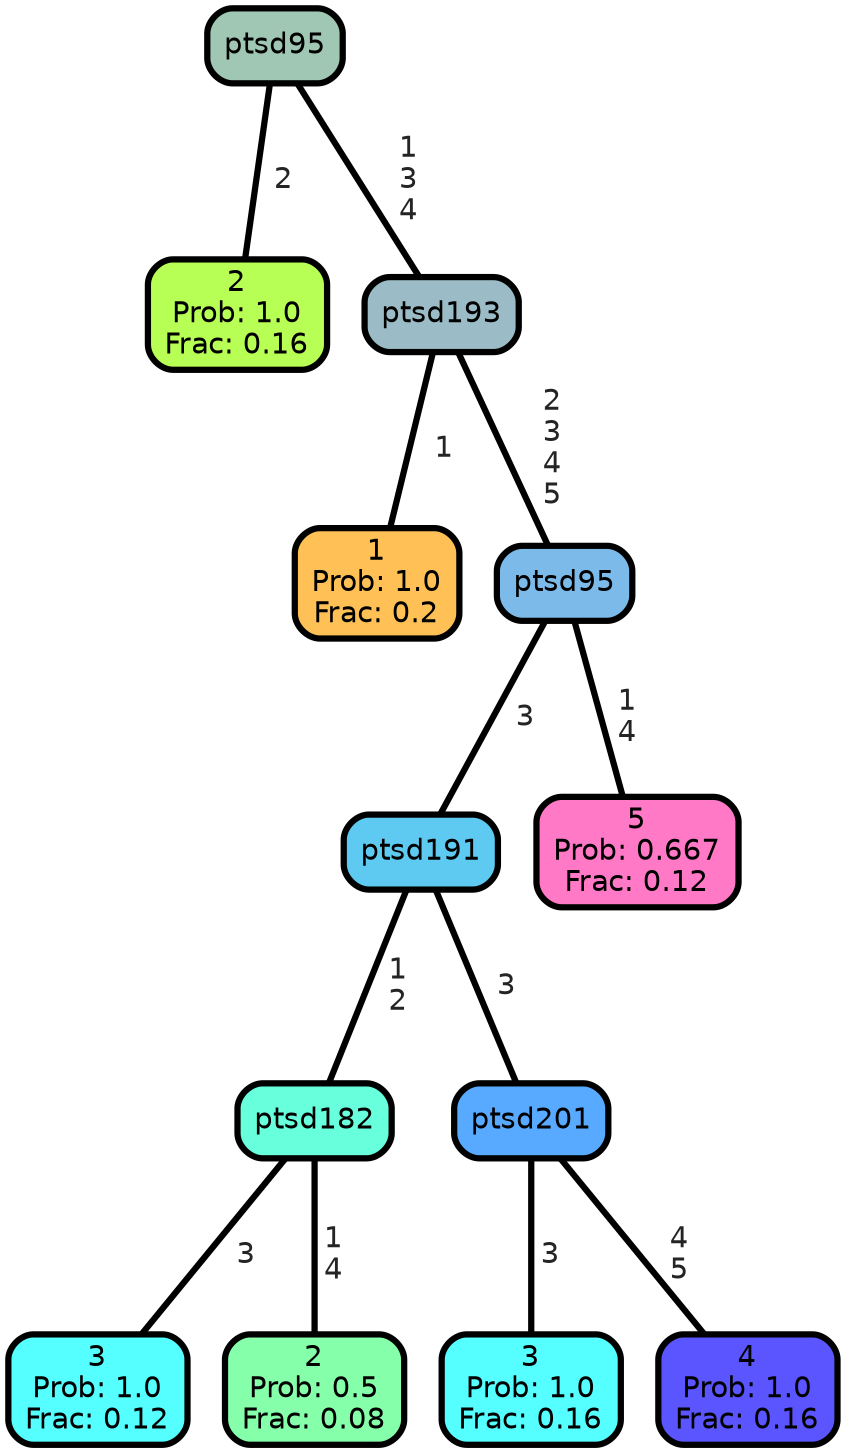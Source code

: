 graph Tree {
node [shape=box, style="filled, rounded",color="black",penwidth="3",fontcolor="black",                 fontname=helvetica] ;
graph [ranksep="0 equally", splines=straight,                 bgcolor=transparent, dpi=200] ;
edge [fontname=helvetica, fontweight=bold,fontcolor=grey14,color=black] ;
0 [label="2
Prob: 1.0
Frac: 0.16", fillcolor="#b8ff55"] ;
1 [label="ptsd95", fillcolor="#a0c7b4"] ;
2 [label="1
Prob: 1.0
Frac: 0.2", fillcolor="#ffc155"] ;
3 [label="ptsd193", fillcolor="#9bbcc6"] ;
4 [label="3
Prob: 1.0
Frac: 0.12", fillcolor="#55ffff"] ;
5 [label="ptsd182", fillcolor="#68ffdd"] ;
6 [label="2
Prob: 0.5
Frac: 0.08", fillcolor="#86ffaa"] ;
7 [label="ptsd191", fillcolor="#5ecaf1"] ;
8 [label="3
Prob: 1.0
Frac: 0.16", fillcolor="#55ffff"] ;
9 [label="ptsd201", fillcolor="#57aaff"] ;
10 [label="4
Prob: 1.0
Frac: 0.16", fillcolor="#5a55ff"] ;
11 [label="ptsd95", fillcolor="#7cbbe9"] ;
12 [label="5
Prob: 0.667
Frac: 0.12", fillcolor="#ff79c6"] ;
1 -- 0 [label=" 2",penwidth=3] ;
1 -- 3 [label=" 1\n 3\n 4",penwidth=3] ;
3 -- 2 [label=" 1",penwidth=3] ;
3 -- 11 [label=" 2\n 3\n 4\n 5",penwidth=3] ;
5 -- 4 [label=" 3",penwidth=3] ;
5 -- 6 [label=" 1\n 4",penwidth=3] ;
7 -- 5 [label=" 1\n 2",penwidth=3] ;
7 -- 9 [label=" 3",penwidth=3] ;
9 -- 8 [label=" 3",penwidth=3] ;
9 -- 10 [label=" 4\n 5",penwidth=3] ;
11 -- 7 [label=" 3",penwidth=3] ;
11 -- 12 [label=" 1\n 4",penwidth=3] ;
{rank = same;}}